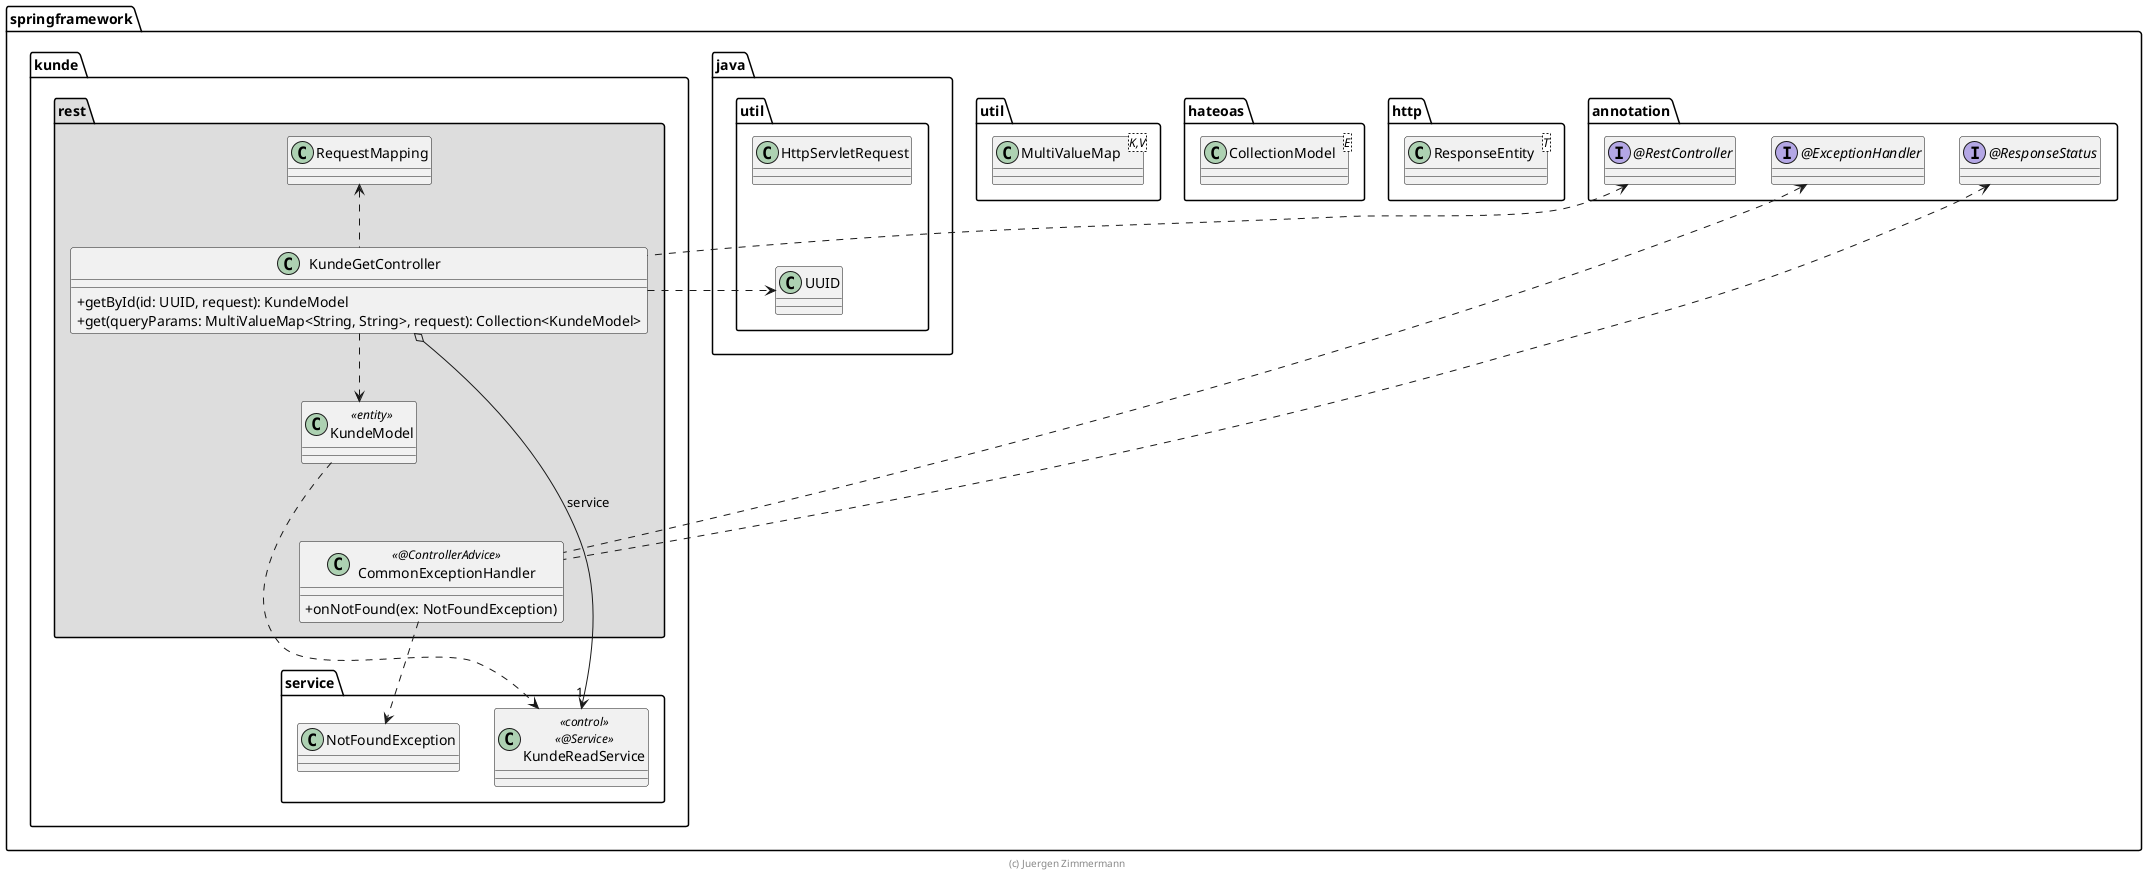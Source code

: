 @startuml KundeGetController

skinparam classAttributeIconSize 0

package springframework {
    package annotation {
        interface "@RestController" as RestController
        interface "@ExceptionHandler" as ExceptionHandler
        interface "@ResponseStatus" as ResponseStatus
    }

    package http {
        class ResponseEntity<T>
    }
    package hateoas {
        class CollectionModel<E>
    }
    package util {
        class MultiValueMap<K,V>
    }


package java.util {
    class UUID
    UUID .up[hidden].> HttpServletRequest
}

package kunde {
    package service {
        class KundeReadService << control >> << @Service >>
        class NotFoundException
    }

    package rest #DDDDDD {
        class KundeModel <<entity>>

        class KundeGetController {
            + getById(id: UUID, request): KundeModel
            + get(queryParams: MultiValueMap<String, String>, request): Collection<KundeModel>
        }

        class CommonExceptionHandler << @ControllerAdvice >> {
            + onNotFound(ex: NotFoundException)
        }

        KundeGetController o--> "1" KundeReadService : service
        KundeGetController ..> KundeModel

        KundeGetController .up.> RestController
        KundeGetController .up.> RequestMapping

        CommonExceptionHandler .up.> ExceptionHandler
        CommonExceptionHandler .up.> ResponseStatus
        CommonExceptionHandler ..> NotFoundException
        CommonExceptionHandler .up[hidden].> KundeModel

        KundeGetController .right.> UUID

        KundeModel ..> KundeReadService
    }
}

hide empty members

footer (c) Juergen Zimmermann

@enduml
